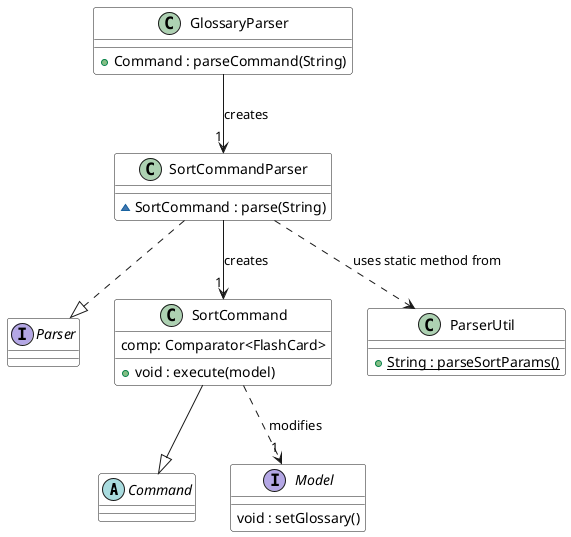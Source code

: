 @startuml
'!include style.puml0
'skinparam arrowColor LOGIC_COLOR
skinparam classBackgroundColor LOGIC_COLOR

abstract class Command
interface Parser
class SortCommand
class SortCommandParser {
    ~SortCommand : parse(String)
}
class ParserUtil {
    +{static} String : parseSortParams()
}
class GlossaryParser {
    +Command : parseCommand(String)
}
interface Model {
    void : setGlossary()
}

GlossaryParser --> "1" SortCommandParser : creates
SortCommand --|> Command
SortCommandParser ..|> Parser
SortCommandParser ..> ParserUtil : uses static method from
SortCommandParser --> "1" SortCommand : creates


SortCommand ..> "1" Model : modifies

class SortCommand {
    comp: Comparator<FlashCard>
    +void : execute(model)
}

@enduml